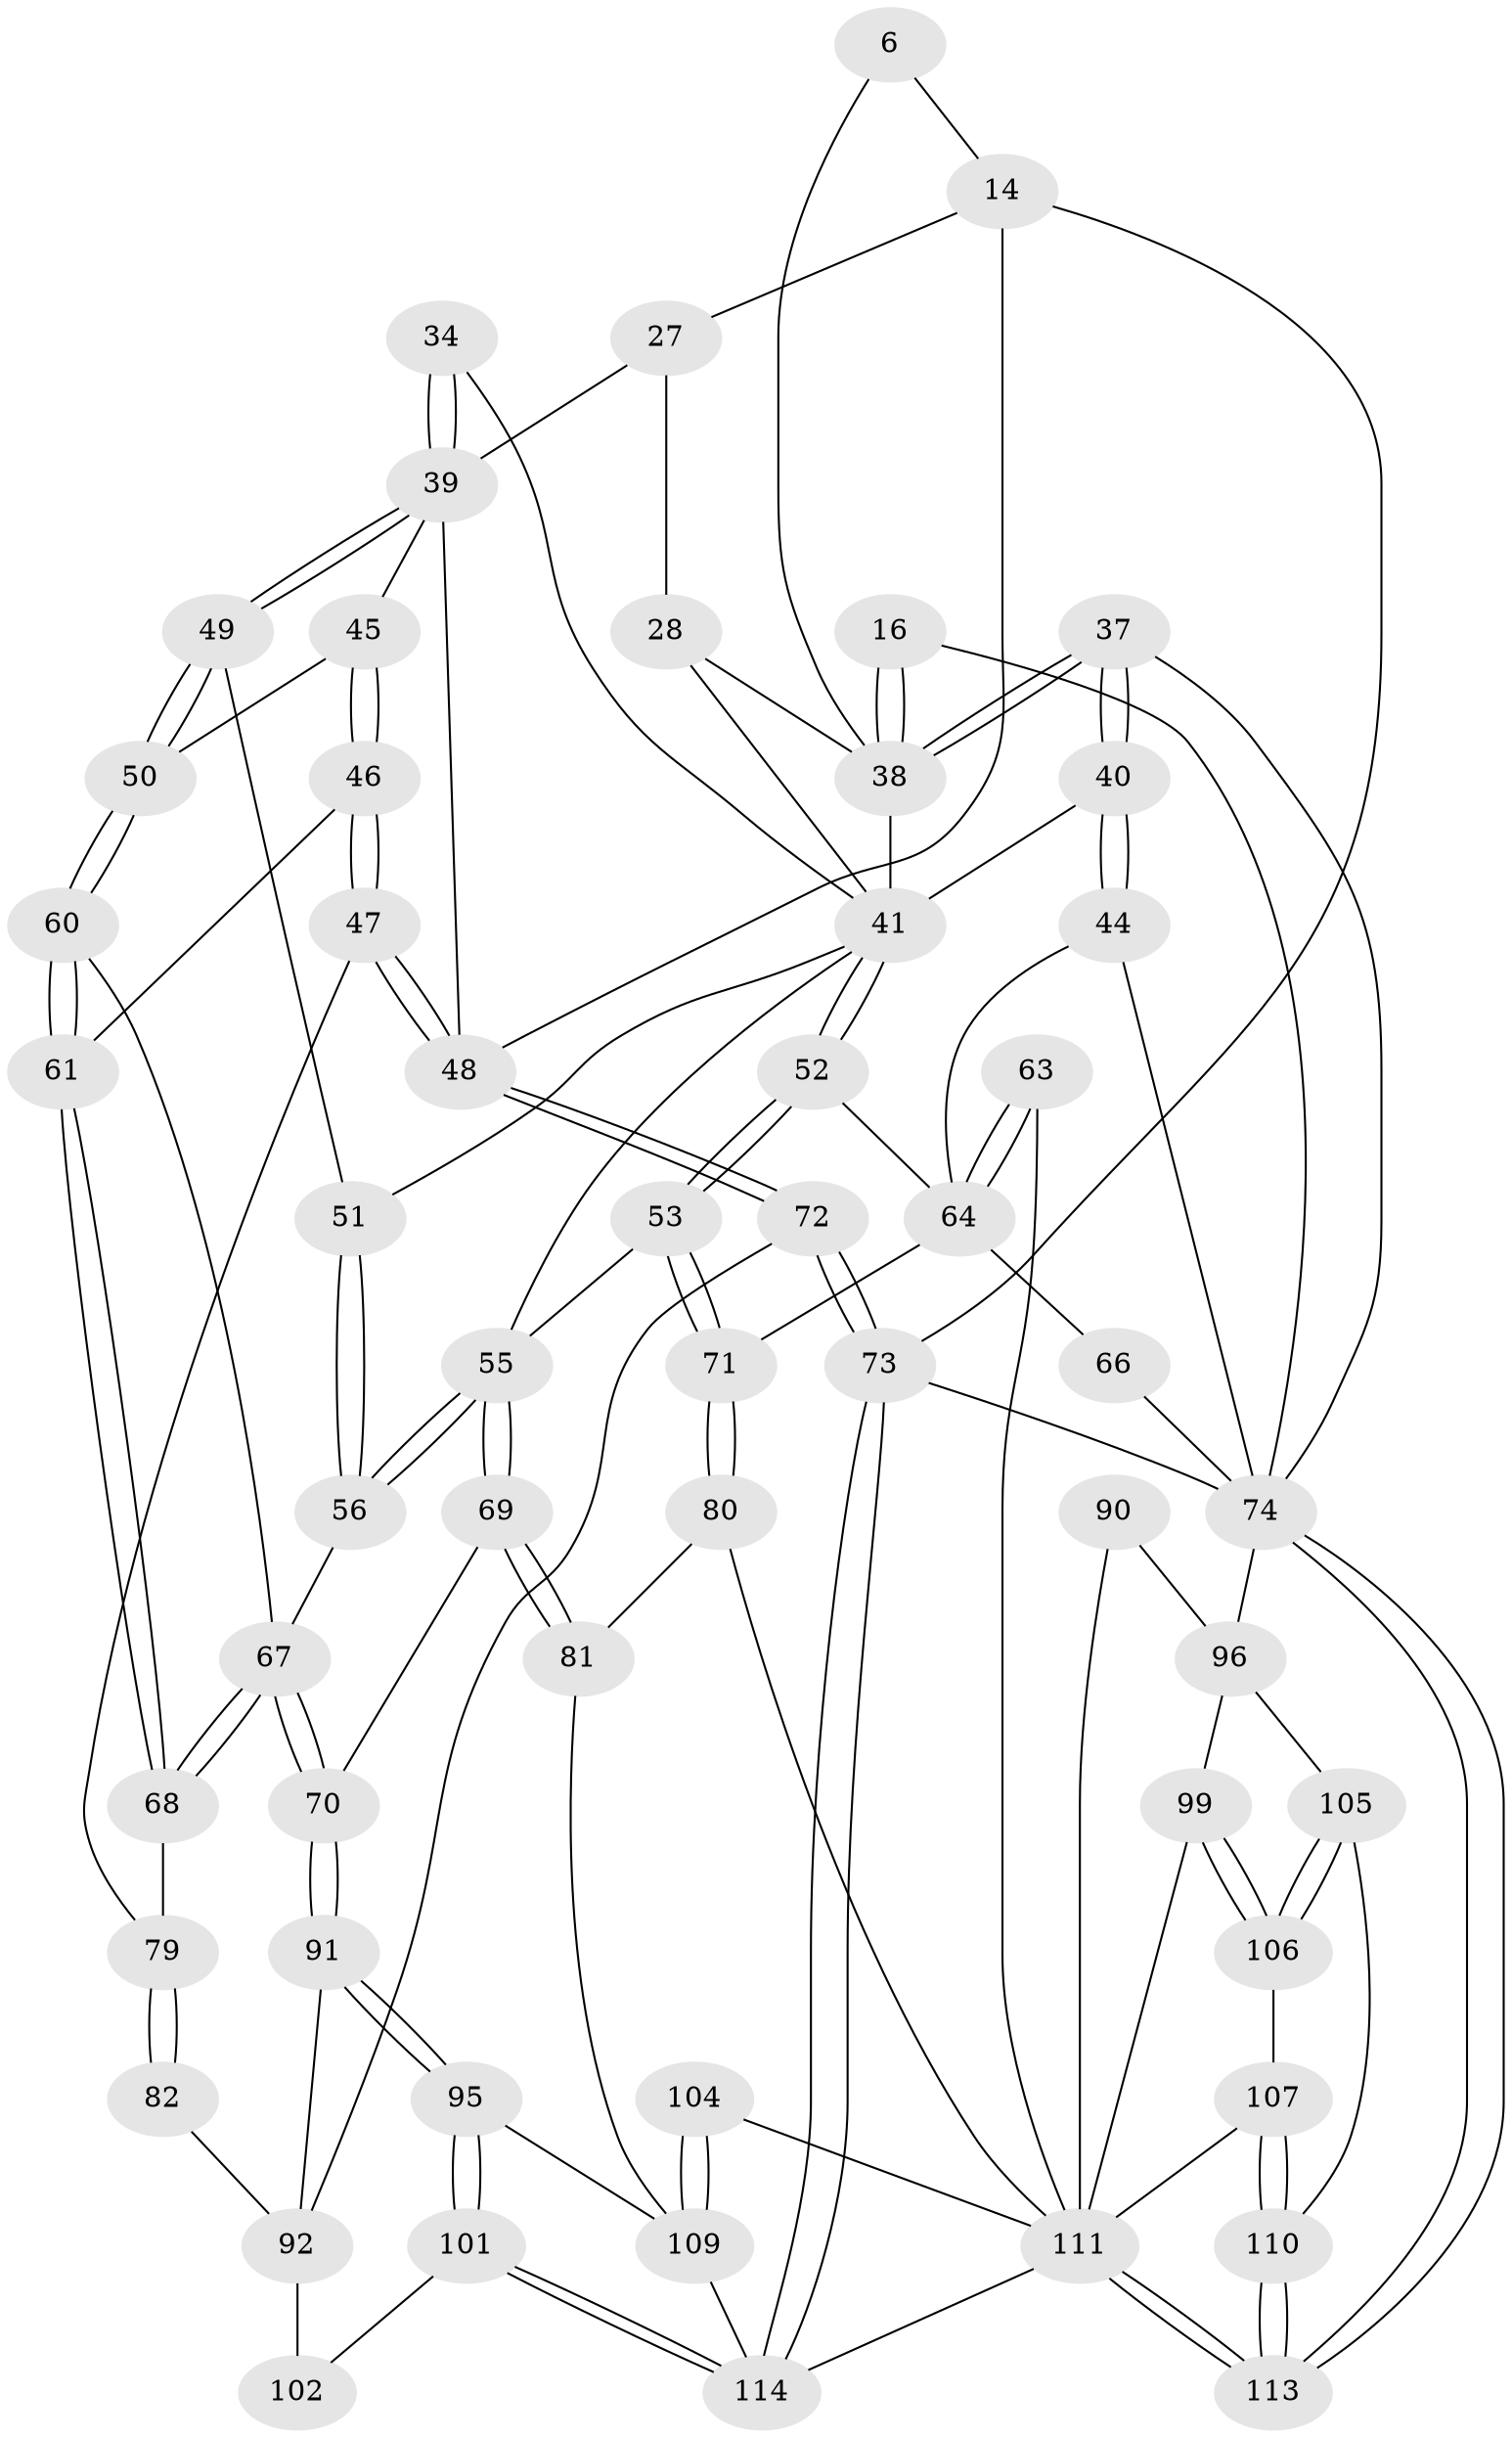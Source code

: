 // original degree distribution, {3: 0.02631578947368421, 4: 0.23684210526315788, 5: 0.5, 6: 0.23684210526315788}
// Generated by graph-tools (version 1.1) at 2025/00/03/09/25 05:00:45]
// undirected, 57 vertices, 134 edges
graph export_dot {
graph [start="1"]
  node [color=gray90,style=filled];
  6 [pos="+0.5001469912771507+0"];
  14 [pos="+0+0",super="+13+12"];
  16 [pos="+0.7977424517775517+0.08823543551195046",super="+15"];
  27 [pos="+0.39765834353353413+0.13837211135641989",super="+20"];
  28 [pos="+0.551540098069734+0.18788335788207405",super="+26"];
  34 [pos="+0.3518137689307981+0.21889552651938063"];
  37 [pos="+0.8337953574931016+0.18207696791262595"];
  38 [pos="+0.8313477998597285+0.17682418228925095",super="+30+17"];
  39 [pos="+0.2849678692254062+0.27778077793441597",super="+22+23+21+29"];
  40 [pos="+0.8345458968045865+0.2631762550575898"];
  41 [pos="+0.7091620575822944+0.27896313749832335",super="+32+35+36"];
  44 [pos="+0.8662996269935912+0.3038254653943456"];
  45 [pos="+0.11561909276503034+0.33894983246406435"];
  46 [pos="+0.04148085466651291+0.4120019156062272"];
  47 [pos="+0+0.4393898502325619"];
  48 [pos="+0+0.42908815794612565",super="+42+24"];
  49 [pos="+0.2862719708676444+0.2945560428610562"];
  50 [pos="+0.26160155677253677+0.3495254728123222"];
  51 [pos="+0.43230980088075677+0.3245922938003794"];
  52 [pos="+0.6562100843177635+0.41442395071886245"];
  53 [pos="+0.6248330944292626+0.4416601952579367"];
  55 [pos="+0.497540974009204+0.4739794603322703",super="+54"];
  56 [pos="+0.43299329188158364+0.412015576825323"];
  60 [pos="+0.2810841986363567+0.39778866100986915"];
  61 [pos="+0.25494869988018715+0.45341406944914586"];
  63 [pos="+0.7719445762779815+0.5965640230593269"];
  64 [pos="+0.7177137245717248+0.5468319632409328",super="+62"];
  66 [pos="+1+0.5010757196508966"];
  67 [pos="+0.26862519803361695+0.5939644862740112",super="+59"];
  68 [pos="+0.26126097774101914+0.5881531625628199"];
  69 [pos="+0.4776450720512286+0.5364785624774717"];
  70 [pos="+0.2777634313186726+0.6045463143292598"];
  71 [pos="+0.6750324837957601+0.5143141794458468"];
  72 [pos="+0+1"];
  73 [pos="+0+1",super="+4"];
  74 [pos="+1+1",super="+3+65"];
  79 [pos="+0.04807937573843502+0.4929650849813549",super="+78"];
  80 [pos="+0.5765097235719057+0.6302603346074791"];
  81 [pos="+0.519910374056298+0.650378420568475"];
  82 [pos="+0.07462865568401918+0.6976864481625261"];
  90 [pos="+0.868464207584255+0.6680899403128685",super="+87"];
  91 [pos="+0.28977337506051914+0.6683974400778687"];
  92 [pos="+0.20097316988229763+0.7482377636843454",super="+84"];
  95 [pos="+0.4478086163538509+0.8134848253450293"];
  96 [pos="+0.9975276326788974+0.6929499060174834",super="+76+77+75"];
  99 [pos="+0.8881622700373586+0.7836215958929613"];
  101 [pos="+0.3874146714013167+0.8725574656890418"];
  102 [pos="+0.35608170812905326+0.8769416998844176"];
  104 [pos="+0.6696119725544617+0.9255838656748893",super="+98"];
  105 [pos="+1+0.7987366914322046"];
  106 [pos="+0.9218607570977834+0.8150019987441509"];
  107 [pos="+0.9069122012447389+0.8806451468283993"];
  109 [pos="+0.6265005355086147+0.9881440846892445",super="+94+93"];
  110 [pos="+0.9355800948827491+0.9152266462922563"];
  111 [pos="+0.8109823607945776+1",super="+108+103+100+97"];
  113 [pos="+0.9440271834802518+1"];
  114 [pos="+0.3478196168541286+1",super="+112"];
  6 -- 14;
  6 -- 38;
  14 -- 73 [weight=2];
  14 -- 48 [weight=2];
  14 -- 27;
  16 -- 38 [weight=3];
  16 -- 38;
  16 -- 74 [weight=2];
  27 -- 39 [weight=2];
  27 -- 28 [weight=2];
  28 -- 38 [weight=2];
  28 -- 41 [weight=2];
  34 -- 39 [weight=2];
  34 -- 39;
  34 -- 41;
  37 -- 38;
  37 -- 38;
  37 -- 40;
  37 -- 40;
  37 -- 74;
  38 -- 41;
  39 -- 49;
  39 -- 49;
  39 -- 48;
  39 -- 45;
  40 -- 41;
  40 -- 44;
  40 -- 44;
  41 -- 52;
  41 -- 52;
  41 -- 51;
  41 -- 55;
  44 -- 74;
  44 -- 64;
  45 -- 46;
  45 -- 46;
  45 -- 50;
  46 -- 47;
  46 -- 47;
  46 -- 61;
  47 -- 48;
  47 -- 48;
  47 -- 79;
  48 -- 72;
  48 -- 72;
  49 -- 50;
  49 -- 50;
  49 -- 51;
  50 -- 60;
  50 -- 60;
  51 -- 56;
  51 -- 56;
  52 -- 53;
  52 -- 53;
  52 -- 64;
  53 -- 71;
  53 -- 71;
  53 -- 55;
  55 -- 56;
  55 -- 56;
  55 -- 69;
  55 -- 69;
  56 -- 67;
  60 -- 61;
  60 -- 61;
  60 -- 67;
  61 -- 68;
  61 -- 68;
  63 -- 64 [weight=2];
  63 -- 64;
  63 -- 111;
  64 -- 71;
  64 -- 66;
  66 -- 74;
  67 -- 68;
  67 -- 68;
  67 -- 70;
  67 -- 70;
  68 -- 79;
  69 -- 70;
  69 -- 81;
  69 -- 81;
  70 -- 91;
  70 -- 91;
  71 -- 80;
  71 -- 80;
  72 -- 73;
  72 -- 73;
  72 -- 92;
  73 -- 114;
  73 -- 114;
  73 -- 74 [weight=2];
  74 -- 113;
  74 -- 113;
  74 -- 96 [weight=2];
  79 -- 82 [weight=2];
  79 -- 82;
  80 -- 81;
  80 -- 111;
  81 -- 109;
  82 -- 92;
  90 -- 96 [weight=2];
  90 -- 111 [weight=2];
  91 -- 92;
  91 -- 95;
  91 -- 95;
  92 -- 102 [weight=2];
  95 -- 101;
  95 -- 101;
  95 -- 109;
  96 -- 99;
  96 -- 105;
  99 -- 106;
  99 -- 106;
  99 -- 111;
  101 -- 102;
  101 -- 114;
  101 -- 114;
  104 -- 109 [weight=2];
  104 -- 109;
  104 -- 111 [weight=2];
  105 -- 106;
  105 -- 106;
  105 -- 110;
  106 -- 107;
  107 -- 110;
  107 -- 110;
  107 -- 111;
  109 -- 114;
  110 -- 113;
  110 -- 113;
  111 -- 113;
  111 -- 113;
  111 -- 114;
}
